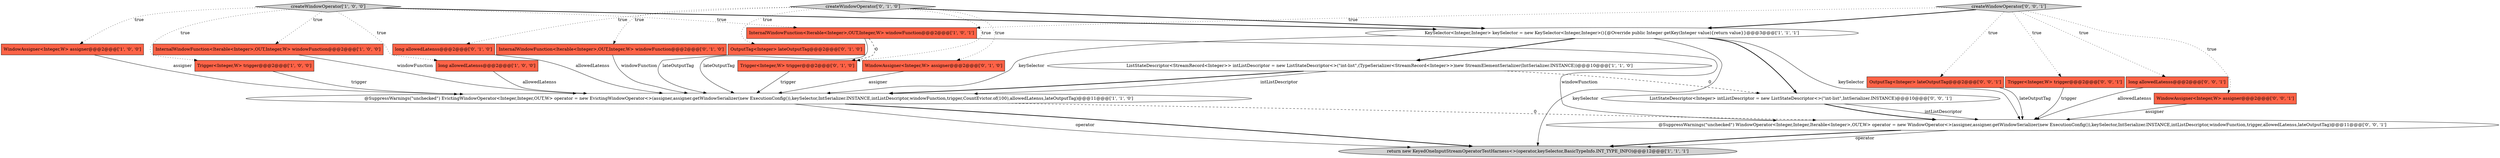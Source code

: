 digraph {
4 [style = filled, label = "@SuppressWarnings(\"unchecked\") EvictingWindowOperator<Integer,Integer,OUT,W> operator = new EvictingWindowOperator<>(assigner,assigner.getWindowSerializer(new ExecutionConfig()),keySelector,IntSerializer.INSTANCE,intListDescriptor,windowFunction,trigger,CountEvictor.of(100),allowedLatenss,lateOutputTag)@@@11@@@['1', '1', '0']", fillcolor = white, shape = ellipse image = "AAA0AAABBB1BBB"];
16 [style = filled, label = "createWindowOperator['0', '0', '1']", fillcolor = lightgray, shape = diamond image = "AAA0AAABBB3BBB"];
5 [style = filled, label = "InternalWindowFunction<Iterable<Integer>,OUT,Integer,W> windowFunction@@@2@@@['1', '0', '0']", fillcolor = tomato, shape = box image = "AAA0AAABBB1BBB"];
8 [style = filled, label = "InternalWindowFunction<Iterable<Integer>,OUT,Integer,W> windowFunction@@@2@@@['1', '0', '1']", fillcolor = tomato, shape = box image = "AAA0AAABBB1BBB"];
13 [style = filled, label = "OutputTag<Integer> lateOutputTag@@@2@@@['0', '1', '0']", fillcolor = tomato, shape = box image = "AAA0AAABBB2BBB"];
11 [style = filled, label = "long allowedLatenss@@@2@@@['0', '1', '0']", fillcolor = tomato, shape = box image = "AAA0AAABBB2BBB"];
15 [style = filled, label = "Trigger<Integer,W> trigger@@@2@@@['0', '1', '0']", fillcolor = tomato, shape = box image = "AAA1AAABBB2BBB"];
2 [style = filled, label = "KeySelector<Integer,Integer> keySelector = new KeySelector<Integer,Integer>(){@Override public Integer getKey(Integer value){return value}}@@@3@@@['1', '1', '1']", fillcolor = white, shape = ellipse image = "AAA0AAABBB1BBB"];
1 [style = filled, label = "long allowedLatenss@@@2@@@['1', '0', '0']", fillcolor = tomato, shape = box image = "AAA0AAABBB1BBB"];
19 [style = filled, label = "ListStateDescriptor<Integer> intListDescriptor = new ListStateDescriptor<>(\"int-list\",IntSerializer.INSTANCE)@@@10@@@['0', '0', '1']", fillcolor = white, shape = ellipse image = "AAA0AAABBB3BBB"];
14 [style = filled, label = "InternalWindowFunction<Iterable<Integer>,OUT,Integer,W> windowFunction@@@2@@@['0', '1', '0']", fillcolor = tomato, shape = box image = "AAA0AAABBB2BBB"];
10 [style = filled, label = "createWindowOperator['0', '1', '0']", fillcolor = lightgray, shape = diamond image = "AAA0AAABBB2BBB"];
3 [style = filled, label = "WindowAssigner<Integer,W> assigner@@@2@@@['1', '0', '0']", fillcolor = tomato, shape = box image = "AAA0AAABBB1BBB"];
9 [style = filled, label = "ListStateDescriptor<StreamRecord<Integer>> intListDescriptor = new ListStateDescriptor<>(\"int-list\",(TypeSerializer<StreamRecord<Integer>>)new StreamElementSerializer(IntSerializer.INSTANCE))@@@10@@@['1', '1', '0']", fillcolor = white, shape = ellipse image = "AAA0AAABBB1BBB"];
17 [style = filled, label = "OutputTag<Integer> lateOutputTag@@@2@@@['0', '0', '1']", fillcolor = tomato, shape = box image = "AAA0AAABBB3BBB"];
22 [style = filled, label = "Trigger<Integer,W> trigger@@@2@@@['0', '0', '1']", fillcolor = tomato, shape = box image = "AAA0AAABBB3BBB"];
18 [style = filled, label = "@SuppressWarnings(\"unchecked\") WindowOperator<Integer,Integer,Iterable<Integer>,OUT,W> operator = new WindowOperator<>(assigner,assigner.getWindowSerializer(new ExecutionConfig()),keySelector,IntSerializer.INSTANCE,intListDescriptor,windowFunction,trigger,allowedLatenss,lateOutputTag)@@@11@@@['0', '0', '1']", fillcolor = white, shape = ellipse image = "AAA0AAABBB3BBB"];
0 [style = filled, label = "return new KeyedOneInputStreamOperatorTestHarness<>(operator,keySelector,BasicTypeInfo.INT_TYPE_INFO)@@@12@@@['1', '1', '1']", fillcolor = lightgray, shape = ellipse image = "AAA0AAABBB1BBB"];
20 [style = filled, label = "long allowedLatenss@@@2@@@['0', '0', '1']", fillcolor = tomato, shape = box image = "AAA0AAABBB3BBB"];
7 [style = filled, label = "createWindowOperator['1', '0', '0']", fillcolor = lightgray, shape = diamond image = "AAA0AAABBB1BBB"];
6 [style = filled, label = "Trigger<Integer,W> trigger@@@2@@@['1', '0', '0']", fillcolor = tomato, shape = box image = "AAA0AAABBB1BBB"];
21 [style = filled, label = "WindowAssigner<Integer,W> assigner@@@2@@@['0', '0', '1']", fillcolor = tomato, shape = box image = "AAA0AAABBB3BBB"];
12 [style = filled, label = "WindowAssigner<Integer,W> assigner@@@2@@@['0', '1', '0']", fillcolor = tomato, shape = box image = "AAA0AAABBB2BBB"];
4->18 [style = dashed, label="0"];
16->8 [style = dotted, label="true"];
15->4 [style = solid, label="trigger"];
13->4 [style = solid, label="lateOutputTag"];
7->6 [style = dotted, label="true"];
19->18 [style = bold, label=""];
2->19 [style = bold, label=""];
12->4 [style = solid, label="assigner"];
10->12 [style = dotted, label="true"];
17->18 [style = solid, label="lateOutputTag"];
21->18 [style = solid, label="assigner"];
5->4 [style = solid, label="windowFunction"];
8->18 [style = solid, label="windowFunction"];
9->4 [style = bold, label=""];
16->17 [style = dotted, label="true"];
8->15 [style = dashed, label="0"];
6->4 [style = solid, label="trigger"];
9->4 [style = solid, label="intListDescriptor"];
16->20 [style = dotted, label="true"];
3->4 [style = solid, label="assigner"];
2->9 [style = bold, label=""];
16->22 [style = dotted, label="true"];
16->2 [style = bold, label=""];
11->4 [style = solid, label="allowedLatenss"];
4->0 [style = bold, label=""];
2->0 [style = solid, label="keySelector"];
2->4 [style = solid, label="keySelector"];
14->4 [style = solid, label="windowFunction"];
22->18 [style = solid, label="trigger"];
2->18 [style = solid, label="keySelector"];
7->5 [style = dotted, label="true"];
20->18 [style = solid, label="allowedLatenss"];
10->15 [style = dotted, label="true"];
10->14 [style = dotted, label="true"];
9->19 [style = dashed, label="0"];
10->13 [style = dotted, label="true"];
1->4 [style = solid, label="allowedLatenss"];
10->11 [style = dotted, label="true"];
7->3 [style = dotted, label="true"];
7->2 [style = bold, label=""];
4->0 [style = solid, label="operator"];
8->4 [style = solid, label="lateOutputTag"];
16->21 [style = dotted, label="true"];
10->2 [style = bold, label=""];
18->0 [style = solid, label="operator"];
7->1 [style = dotted, label="true"];
7->8 [style = dotted, label="true"];
18->0 [style = bold, label=""];
19->18 [style = solid, label="intListDescriptor"];
}
